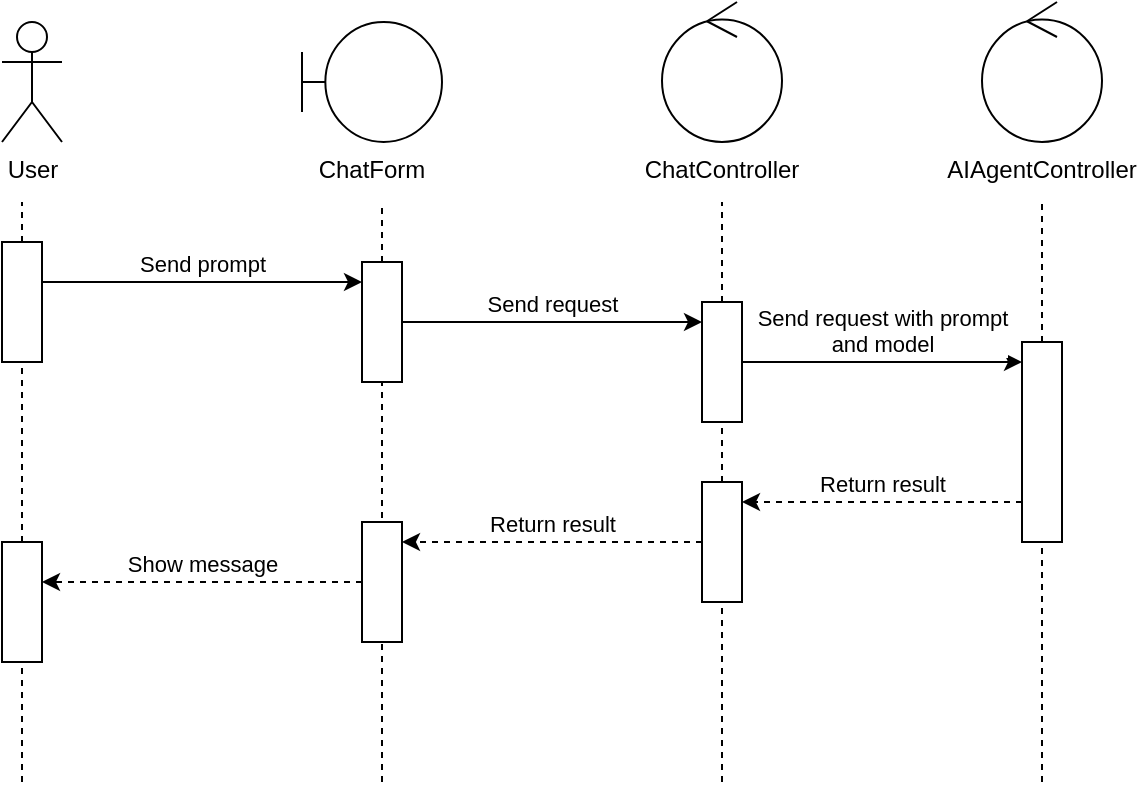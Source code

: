 <mxfile version="26.1.0">
  <diagram name="Page-1" id="HFLEUD0vAQCcYVrs3cDZ">
    <mxGraphModel dx="1204" dy="875" grid="1" gridSize="10" guides="1" tooltips="1" connect="1" arrows="1" fold="1" page="1" pageScale="1" pageWidth="850" pageHeight="1100" math="0" shadow="0">
      <root>
        <mxCell id="0" />
        <mxCell id="1" parent="0" />
        <mxCell id="eDzGZ-eW_fWEQDWm6ZzE-2" value="User" style="shape=umlActor;verticalLabelPosition=bottom;verticalAlign=top;html=1;outlineConnect=0;" vertex="1" parent="1">
          <mxGeometry x="90" y="20" width="30" height="60" as="geometry" />
        </mxCell>
        <mxCell id="eDzGZ-eW_fWEQDWm6ZzE-3" value="ChatForm" style="shape=umlBoundary;whiteSpace=wrap;html=1;verticalAlign=top;fontSize=12;labelPosition=center;verticalLabelPosition=bottom;align=center;" vertex="1" parent="1">
          <mxGeometry x="240" y="20" width="70" height="60" as="geometry" />
        </mxCell>
        <mxCell id="eDzGZ-eW_fWEQDWm6ZzE-4" value="ChatController" style="ellipse;shape=umlControl;whiteSpace=wrap;html=1;labelPosition=center;verticalLabelPosition=bottom;align=center;verticalAlign=top;" vertex="1" parent="1">
          <mxGeometry x="420" y="10" width="60" height="70" as="geometry" />
        </mxCell>
        <mxCell id="eDzGZ-eW_fWEQDWm6ZzE-6" value="AIAgentController" style="ellipse;shape=umlControl;whiteSpace=wrap;html=1;labelPosition=center;verticalLabelPosition=bottom;align=center;verticalAlign=top;" vertex="1" parent="1">
          <mxGeometry x="580" y="10" width="60" height="70" as="geometry" />
        </mxCell>
        <mxCell id="eDzGZ-eW_fWEQDWm6ZzE-7" value="" style="endArrow=none;dashed=1;html=1;rounded=0;" edge="1" parent="1">
          <mxGeometry width="50" height="50" relative="1" as="geometry">
            <mxPoint x="100" y="400" as="sourcePoint" />
            <mxPoint x="100" y="110" as="targetPoint" />
          </mxGeometry>
        </mxCell>
        <mxCell id="eDzGZ-eW_fWEQDWm6ZzE-8" value="" style="endArrow=none;dashed=1;html=1;rounded=0;" edge="1" parent="1" source="eDzGZ-eW_fWEQDWm6ZzE-13">
          <mxGeometry width="50" height="50" relative="1" as="geometry">
            <mxPoint x="280" y="940" as="sourcePoint" />
            <mxPoint x="280" y="110" as="targetPoint" />
          </mxGeometry>
        </mxCell>
        <mxCell id="eDzGZ-eW_fWEQDWm6ZzE-9" value="" style="endArrow=none;dashed=1;html=1;rounded=0;" edge="1" parent="1" source="eDzGZ-eW_fWEQDWm6ZzE-21">
          <mxGeometry width="50" height="50" relative="1" as="geometry">
            <mxPoint x="450" y="940" as="sourcePoint" />
            <mxPoint x="450" y="110" as="targetPoint" />
          </mxGeometry>
        </mxCell>
        <mxCell id="eDzGZ-eW_fWEQDWm6ZzE-10" value="" style="endArrow=none;dashed=1;html=1;rounded=0;" edge="1" parent="1" source="eDzGZ-eW_fWEQDWm6ZzE-24">
          <mxGeometry width="50" height="50" relative="1" as="geometry">
            <mxPoint x="610" y="940" as="sourcePoint" />
            <mxPoint x="610" y="110" as="targetPoint" />
          </mxGeometry>
        </mxCell>
        <mxCell id="eDzGZ-eW_fWEQDWm6ZzE-11" value="" style="rounded=0;whiteSpace=wrap;html=1;" vertex="1" parent="1">
          <mxGeometry x="90" y="130" width="20" height="60" as="geometry" />
        </mxCell>
        <mxCell id="eDzGZ-eW_fWEQDWm6ZzE-12" value="Send prompt" style="endArrow=classic;html=1;rounded=0;labelPosition=center;verticalLabelPosition=top;align=center;verticalAlign=bottom;" edge="1" parent="1">
          <mxGeometry width="50" height="50" relative="1" as="geometry">
            <mxPoint x="110" y="150" as="sourcePoint" />
            <mxPoint x="270" y="150" as="targetPoint" />
          </mxGeometry>
        </mxCell>
        <mxCell id="eDzGZ-eW_fWEQDWm6ZzE-18" value="" style="endArrow=none;dashed=1;html=1;rounded=0;" edge="1" parent="1" target="eDzGZ-eW_fWEQDWm6ZzE-13">
          <mxGeometry width="50" height="50" relative="1" as="geometry">
            <mxPoint x="280" y="400" as="sourcePoint" />
            <mxPoint x="280" y="110" as="targetPoint" />
          </mxGeometry>
        </mxCell>
        <mxCell id="eDzGZ-eW_fWEQDWm6ZzE-13" value="" style="rounded=0;whiteSpace=wrap;html=1;" vertex="1" parent="1">
          <mxGeometry x="270" y="140" width="20" height="60" as="geometry" />
        </mxCell>
        <mxCell id="eDzGZ-eW_fWEQDWm6ZzE-19" value="Send request" style="endArrow=classic;html=1;rounded=0;labelPosition=center;verticalLabelPosition=top;align=center;verticalAlign=bottom;" edge="1" parent="1">
          <mxGeometry width="50" height="50" relative="1" as="geometry">
            <mxPoint x="290" y="170" as="sourcePoint" />
            <mxPoint x="440" y="170" as="targetPoint" />
          </mxGeometry>
        </mxCell>
        <mxCell id="eDzGZ-eW_fWEQDWm6ZzE-20" value="" style="endArrow=none;dashed=1;html=1;rounded=0;" edge="1" parent="1" target="eDzGZ-eW_fWEQDWm6ZzE-21">
          <mxGeometry width="50" height="50" relative="1" as="geometry">
            <mxPoint x="450" y="400" as="sourcePoint" />
            <mxPoint x="450" y="110" as="targetPoint" />
          </mxGeometry>
        </mxCell>
        <mxCell id="eDzGZ-eW_fWEQDWm6ZzE-21" value="" style="rounded=0;whiteSpace=wrap;html=1;" vertex="1" parent="1">
          <mxGeometry x="440" y="160" width="20" height="60" as="geometry" />
        </mxCell>
        <mxCell id="eDzGZ-eW_fWEQDWm6ZzE-22" value="&lt;span style=&quot;color: rgb(0, 0, 0); font-family: Helvetica; font-size: 11px; font-style: normal; font-variant-ligatures: normal; font-variant-caps: normal; font-weight: 400; letter-spacing: normal; orphans: 2; text-align: center; text-indent: 0px; text-transform: none; widows: 2; word-spacing: 0px; -webkit-text-stroke-width: 0px; white-space: nowrap; background-color: rgb(255, 255, 255); text-decoration-thickness: initial; text-decoration-style: initial; text-decoration-color: initial; float: none; display: inline !important;&quot;&gt;Send request with prompt&lt;/span&gt;&lt;div&gt;&lt;span style=&quot;color: rgb(0, 0, 0); font-family: Helvetica; font-size: 11px; font-style: normal; font-variant-ligatures: normal; font-variant-caps: normal; font-weight: 400; letter-spacing: normal; orphans: 2; text-align: center; text-indent: 0px; text-transform: none; widows: 2; word-spacing: 0px; -webkit-text-stroke-width: 0px; white-space: nowrap; background-color: rgb(255, 255, 255); text-decoration-thickness: initial; text-decoration-style: initial; text-decoration-color: initial; float: none; display: inline !important;&quot;&gt;and&amp;nbsp;&lt;/span&gt;&lt;span style=&quot;color: light-dark(rgb(0, 0, 0), rgb(237, 237, 237)); background-color: light-dark(#ffffff, var(--ge-dark-color, #121212));&quot;&gt;model&lt;/span&gt;&lt;/div&gt;" style="endArrow=classic;html=1;rounded=0;labelPosition=center;verticalLabelPosition=top;align=center;verticalAlign=bottom;" edge="1" parent="1">
          <mxGeometry width="50" height="50" relative="1" as="geometry">
            <mxPoint x="460" y="190" as="sourcePoint" />
            <mxPoint x="600" y="190" as="targetPoint" />
          </mxGeometry>
        </mxCell>
        <mxCell id="eDzGZ-eW_fWEQDWm6ZzE-23" value="" style="endArrow=none;dashed=1;html=1;rounded=0;" edge="1" parent="1" target="eDzGZ-eW_fWEQDWm6ZzE-24">
          <mxGeometry width="50" height="50" relative="1" as="geometry">
            <mxPoint x="610" y="400" as="sourcePoint" />
            <mxPoint x="610" y="110" as="targetPoint" />
          </mxGeometry>
        </mxCell>
        <mxCell id="eDzGZ-eW_fWEQDWm6ZzE-24" value="" style="rounded=0;whiteSpace=wrap;html=1;" vertex="1" parent="1">
          <mxGeometry x="600" y="180" width="20" height="100" as="geometry" />
        </mxCell>
        <mxCell id="eDzGZ-eW_fWEQDWm6ZzE-25" value="Return result" style="endArrow=classic;html=1;rounded=0;dashed=1;labelPosition=center;verticalLabelPosition=top;align=center;verticalAlign=bottom;" edge="1" parent="1">
          <mxGeometry width="50" height="50" relative="1" as="geometry">
            <mxPoint x="600" y="260" as="sourcePoint" />
            <mxPoint x="460" y="260" as="targetPoint" />
          </mxGeometry>
        </mxCell>
        <mxCell id="eDzGZ-eW_fWEQDWm6ZzE-26" value="" style="rounded=0;whiteSpace=wrap;html=1;" vertex="1" parent="1">
          <mxGeometry x="440" y="250" width="20" height="60" as="geometry" />
        </mxCell>
        <mxCell id="eDzGZ-eW_fWEQDWm6ZzE-27" value="Return result" style="endArrow=classic;html=1;rounded=0;dashed=1;labelPosition=center;verticalLabelPosition=top;align=center;verticalAlign=bottom;" edge="1" parent="1">
          <mxGeometry width="50" height="50" relative="1" as="geometry">
            <mxPoint x="440" y="280" as="sourcePoint" />
            <mxPoint x="290" y="280" as="targetPoint" />
          </mxGeometry>
        </mxCell>
        <mxCell id="eDzGZ-eW_fWEQDWm6ZzE-28" value="" style="rounded=0;whiteSpace=wrap;html=1;" vertex="1" parent="1">
          <mxGeometry x="270" y="270" width="20" height="60" as="geometry" />
        </mxCell>
        <mxCell id="eDzGZ-eW_fWEQDWm6ZzE-29" value="Show message" style="endArrow=classic;html=1;rounded=0;dashed=1;labelPosition=center;verticalLabelPosition=top;align=center;verticalAlign=bottom;" edge="1" parent="1">
          <mxGeometry width="50" height="50" relative="1" as="geometry">
            <mxPoint x="270" y="300" as="sourcePoint" />
            <mxPoint x="110" y="300" as="targetPoint" />
          </mxGeometry>
        </mxCell>
        <mxCell id="eDzGZ-eW_fWEQDWm6ZzE-30" value="" style="rounded=0;whiteSpace=wrap;html=1;" vertex="1" parent="1">
          <mxGeometry x="90" y="280" width="20" height="60" as="geometry" />
        </mxCell>
      </root>
    </mxGraphModel>
  </diagram>
</mxfile>
